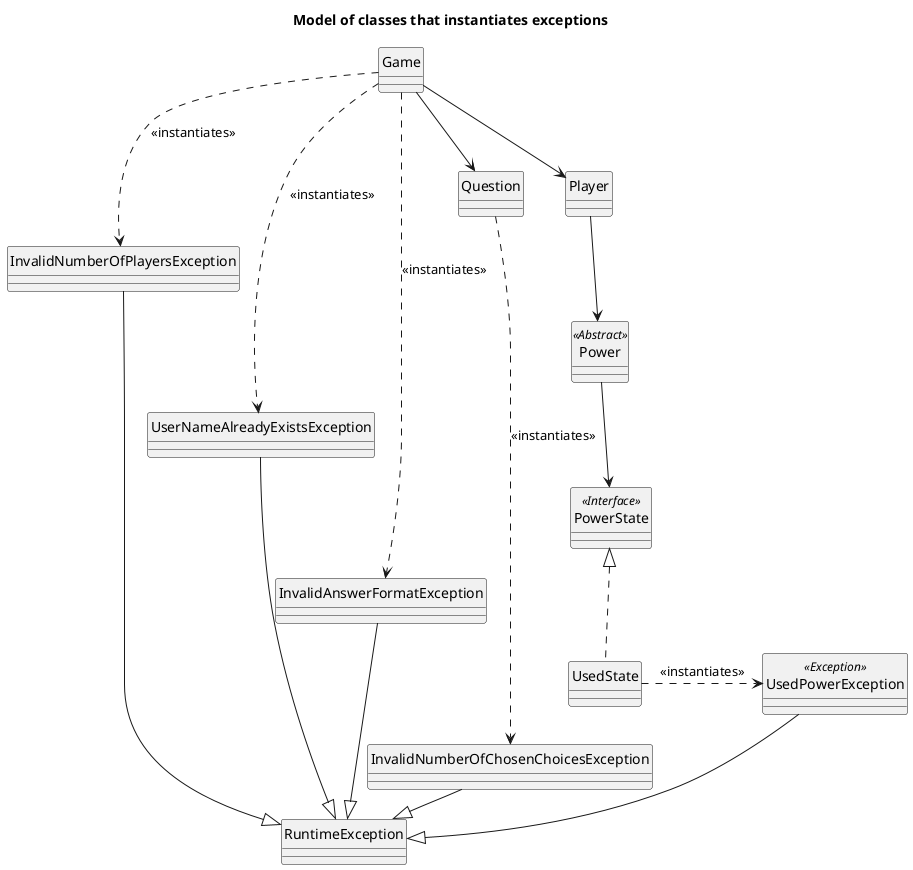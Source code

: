 @startuml

title: Model of classes that instantiates exceptions

skinparam monochrome true
hide circle
skinparam classAttributeIconSize 0

class Game{}
class InvalidNumberOfPlayersException{}
class UserNameAlreadyExistsException{}
class InvalidAnswerFormatException{}
class InvalidNumberOfChosenChoicesException{}
class Power{}
class PowerState{}
class UsedPowerException{}

Game ..> InvalidNumberOfPlayersException: <<instantiates>>
Game ..> UserNameAlreadyExistsException: <<instantiates>>
Game ..> InvalidAnswerFormatException: <<instantiates>>

Game --> Question

Game --> Player
Player --> Power
Power --> PowerState
PowerState <|.. UsedState

UsedState .> UsedPowerException: <<instantiates>>
UsedPowerException <<Exception>>
PowerState <<Interface>>
Power <<Abstract>>

Question ..> InvalidNumberOfChosenChoicesException: <<instantiates>>

InvalidNumberOfPlayersException --|> RuntimeException
UserNameAlreadyExistsException --|> RuntimeException
InvalidAnswerFormatException --|> RuntimeException
InvalidNumberOfChosenChoicesException -|> RuntimeException
UsedPowerException --|> RuntimeException


@enduml